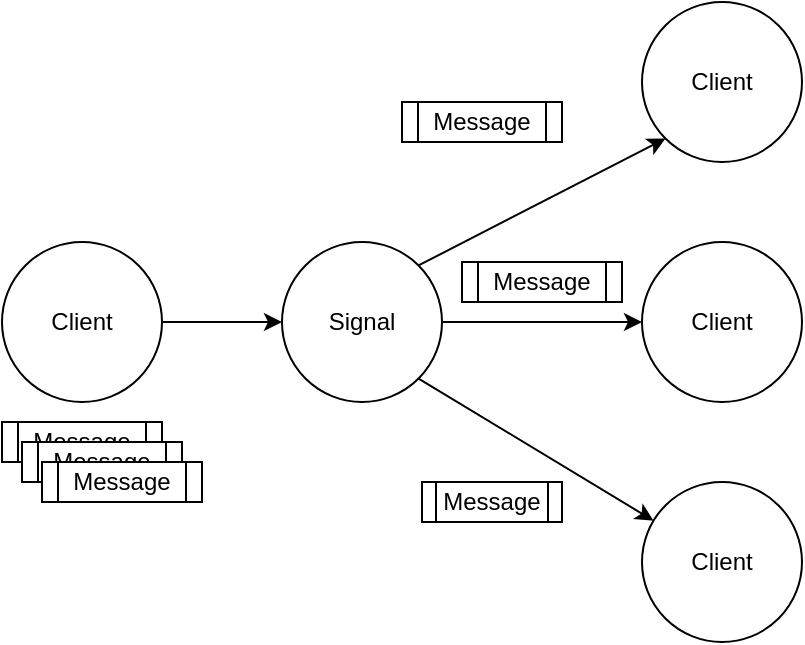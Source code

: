 <mxfile scale="5" border="0" disableSvgWarning="true">
    <diagram id="ziCuGTMg_7NoIyj2U84R" name="Page-1">
        <mxGraphModel dx="1173" dy="664" grid="1" gridSize="10" guides="1" tooltips="1" connect="1" arrows="1" fold="1" page="1" pageScale="1" pageWidth="827" pageHeight="1169" math="0" shadow="0">
            <root>
                <mxCell id="0"/>
                <mxCell id="1" parent="0"/>
                <mxCell id="2" value="Client" style="ellipse;whiteSpace=wrap;html=1;aspect=fixed;" vertex="1" parent="1">
                    <mxGeometry x="120" y="240" width="80" height="80" as="geometry"/>
                </mxCell>
                <mxCell id="3" value="Signal" style="ellipse;whiteSpace=wrap;html=1;aspect=fixed;" vertex="1" parent="1">
                    <mxGeometry x="260" y="240" width="80" height="80" as="geometry"/>
                </mxCell>
                <mxCell id="4" value="Client" style="ellipse;whiteSpace=wrap;html=1;aspect=fixed;" vertex="1" parent="1">
                    <mxGeometry x="440" y="120" width="80" height="80" as="geometry"/>
                </mxCell>
                <mxCell id="5" value="Client" style="ellipse;whiteSpace=wrap;html=1;aspect=fixed;" vertex="1" parent="1">
                    <mxGeometry x="440" y="240" width="80" height="80" as="geometry"/>
                </mxCell>
                <mxCell id="6" value="Client" style="ellipse;whiteSpace=wrap;html=1;aspect=fixed;" vertex="1" parent="1">
                    <mxGeometry x="440" y="360" width="80" height="80" as="geometry"/>
                </mxCell>
                <mxCell id="7" value="Message" style="shape=process;whiteSpace=wrap;html=1;backgroundOutline=1;" vertex="1" parent="1">
                    <mxGeometry x="120" y="330" width="80" height="20" as="geometry"/>
                </mxCell>
                <mxCell id="8" value="Message" style="shape=process;whiteSpace=wrap;html=1;backgroundOutline=1;" vertex="1" parent="1">
                    <mxGeometry x="130" y="340" width="80" height="20" as="geometry"/>
                </mxCell>
                <mxCell id="9" value="Message" style="shape=process;whiteSpace=wrap;html=1;backgroundOutline=1;" vertex="1" parent="1">
                    <mxGeometry x="140" y="350" width="80" height="20" as="geometry"/>
                </mxCell>
                <mxCell id="11" value="" style="endArrow=classic;html=1;exitX=1;exitY=0.5;exitDx=0;exitDy=0;entryX=0;entryY=0.5;entryDx=0;entryDy=0;" edge="1" parent="1" source="2" target="3">
                    <mxGeometry width="50" height="50" relative="1" as="geometry">
                        <mxPoint x="560" y="370" as="sourcePoint"/>
                        <mxPoint x="610" y="320" as="targetPoint"/>
                    </mxGeometry>
                </mxCell>
                <mxCell id="12" value="Message" style="shape=process;whiteSpace=wrap;html=1;backgroundOutline=1;" vertex="1" parent="1">
                    <mxGeometry x="350" y="250" width="80" height="20" as="geometry"/>
                </mxCell>
                <mxCell id="13" value="Message" style="shape=process;whiteSpace=wrap;html=1;backgroundOutline=1;" vertex="1" parent="1">
                    <mxGeometry x="320" y="170" width="80" height="20" as="geometry"/>
                </mxCell>
                <mxCell id="14" value="Message" style="shape=process;whiteSpace=wrap;html=1;backgroundOutline=1;" vertex="1" parent="1">
                    <mxGeometry x="330" y="360" width="70" height="20" as="geometry"/>
                </mxCell>
                <mxCell id="15" value="" style="endArrow=classic;html=1;exitX=1;exitY=0;exitDx=0;exitDy=0;entryX=0;entryY=1;entryDx=0;entryDy=0;" edge="1" parent="1" source="3" target="4">
                    <mxGeometry width="50" height="50" relative="1" as="geometry">
                        <mxPoint x="540" y="400" as="sourcePoint"/>
                        <mxPoint x="590" y="350" as="targetPoint"/>
                    </mxGeometry>
                </mxCell>
                <mxCell id="16" value="" style="endArrow=classic;html=1;exitX=1;exitY=0.5;exitDx=0;exitDy=0;entryX=0;entryY=0.5;entryDx=0;entryDy=0;" edge="1" parent="1" source="3" target="5">
                    <mxGeometry width="50" height="50" relative="1" as="geometry">
                        <mxPoint x="610" y="480" as="sourcePoint"/>
                        <mxPoint x="660" y="430" as="targetPoint"/>
                    </mxGeometry>
                </mxCell>
                <mxCell id="17" value="" style="endArrow=classic;html=1;exitX=1;exitY=1;exitDx=0;exitDy=0;" edge="1" parent="1" source="3" target="6">
                    <mxGeometry width="50" height="50" relative="1" as="geometry">
                        <mxPoint x="640" y="490" as="sourcePoint"/>
                        <mxPoint x="690" y="440" as="targetPoint"/>
                    </mxGeometry>
                </mxCell>
            </root>
        </mxGraphModel>
    </diagram>
</mxfile>